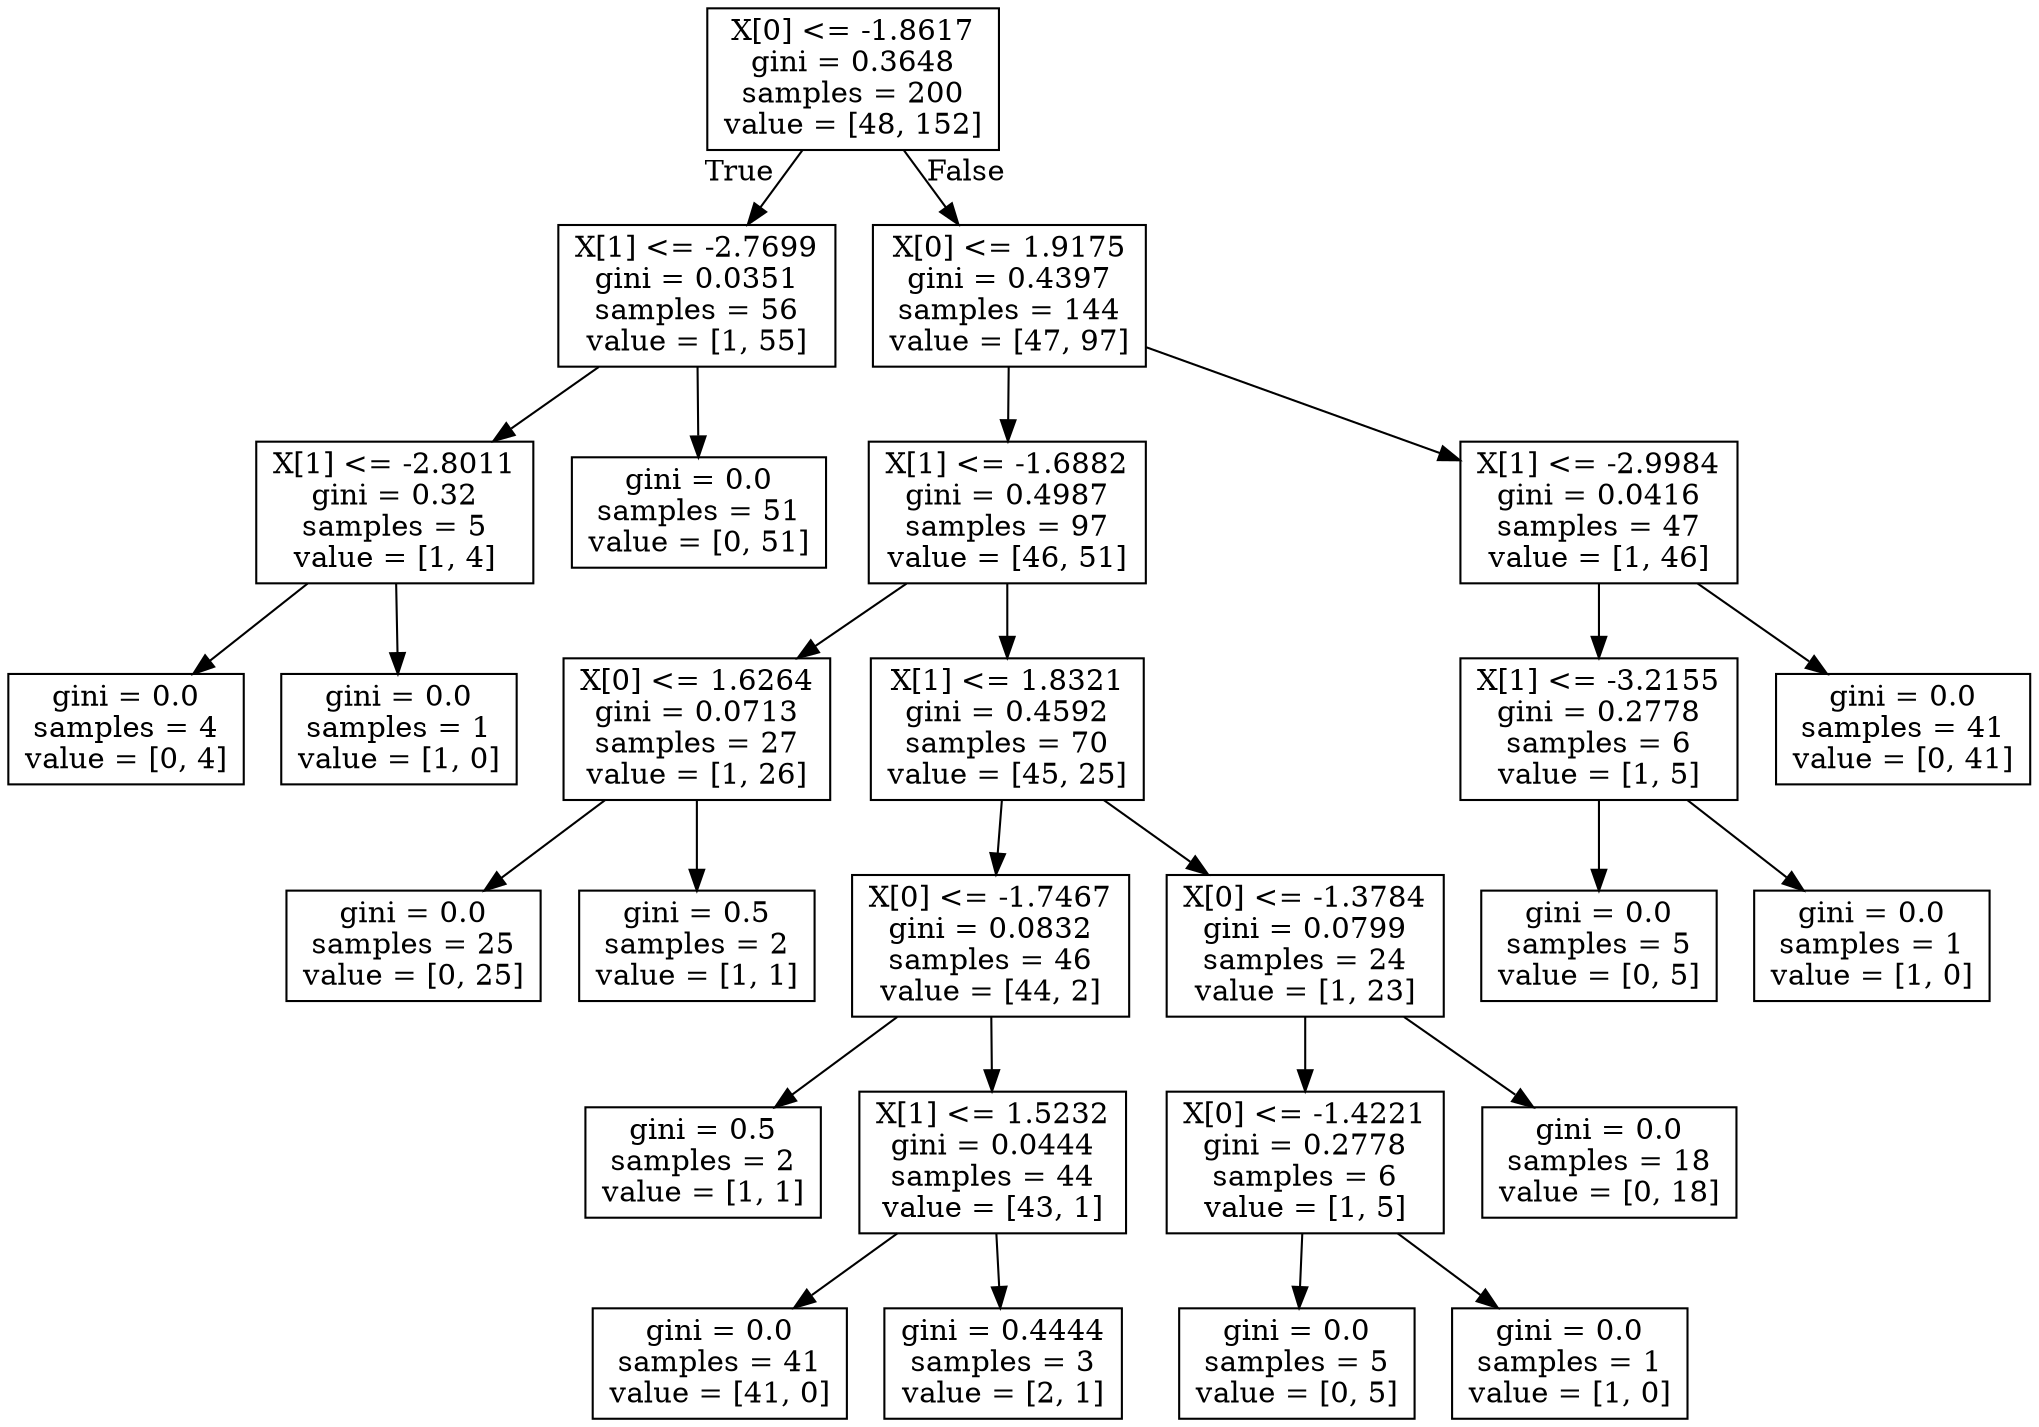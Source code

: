 digraph Tree {
node [shape=box] ;
0 [label="X[0] <= -1.8617\ngini = 0.3648\nsamples = 200\nvalue = [48, 152]"] ;
1 [label="X[1] <= -2.7699\ngini = 0.0351\nsamples = 56\nvalue = [1, 55]"] ;
0 -> 1 [labeldistance=2.5, labelangle=45, headlabel="True"] ;
2 [label="X[1] <= -2.8011\ngini = 0.32\nsamples = 5\nvalue = [1, 4]"] ;
1 -> 2 ;
3 [label="gini = 0.0\nsamples = 4\nvalue = [0, 4]"] ;
2 -> 3 ;
4 [label="gini = 0.0\nsamples = 1\nvalue = [1, 0]"] ;
2 -> 4 ;
5 [label="gini = 0.0\nsamples = 51\nvalue = [0, 51]"] ;
1 -> 5 ;
6 [label="X[0] <= 1.9175\ngini = 0.4397\nsamples = 144\nvalue = [47, 97]"] ;
0 -> 6 [labeldistance=2.5, labelangle=-45, headlabel="False"] ;
7 [label="X[1] <= -1.6882\ngini = 0.4987\nsamples = 97\nvalue = [46, 51]"] ;
6 -> 7 ;
8 [label="X[0] <= 1.6264\ngini = 0.0713\nsamples = 27\nvalue = [1, 26]"] ;
7 -> 8 ;
9 [label="gini = 0.0\nsamples = 25\nvalue = [0, 25]"] ;
8 -> 9 ;
10 [label="gini = 0.5\nsamples = 2\nvalue = [1, 1]"] ;
8 -> 10 ;
11 [label="X[1] <= 1.8321\ngini = 0.4592\nsamples = 70\nvalue = [45, 25]"] ;
7 -> 11 ;
12 [label="X[0] <= -1.7467\ngini = 0.0832\nsamples = 46\nvalue = [44, 2]"] ;
11 -> 12 ;
13 [label="gini = 0.5\nsamples = 2\nvalue = [1, 1]"] ;
12 -> 13 ;
14 [label="X[1] <= 1.5232\ngini = 0.0444\nsamples = 44\nvalue = [43, 1]"] ;
12 -> 14 ;
15 [label="gini = 0.0\nsamples = 41\nvalue = [41, 0]"] ;
14 -> 15 ;
16 [label="gini = 0.4444\nsamples = 3\nvalue = [2, 1]"] ;
14 -> 16 ;
17 [label="X[0] <= -1.3784\ngini = 0.0799\nsamples = 24\nvalue = [1, 23]"] ;
11 -> 17 ;
18 [label="X[0] <= -1.4221\ngini = 0.2778\nsamples = 6\nvalue = [1, 5]"] ;
17 -> 18 ;
19 [label="gini = 0.0\nsamples = 5\nvalue = [0, 5]"] ;
18 -> 19 ;
20 [label="gini = 0.0\nsamples = 1\nvalue = [1, 0]"] ;
18 -> 20 ;
21 [label="gini = 0.0\nsamples = 18\nvalue = [0, 18]"] ;
17 -> 21 ;
22 [label="X[1] <= -2.9984\ngini = 0.0416\nsamples = 47\nvalue = [1, 46]"] ;
6 -> 22 ;
23 [label="X[1] <= -3.2155\ngini = 0.2778\nsamples = 6\nvalue = [1, 5]"] ;
22 -> 23 ;
24 [label="gini = 0.0\nsamples = 5\nvalue = [0, 5]"] ;
23 -> 24 ;
25 [label="gini = 0.0\nsamples = 1\nvalue = [1, 0]"] ;
23 -> 25 ;
26 [label="gini = 0.0\nsamples = 41\nvalue = [0, 41]"] ;
22 -> 26 ;
}
